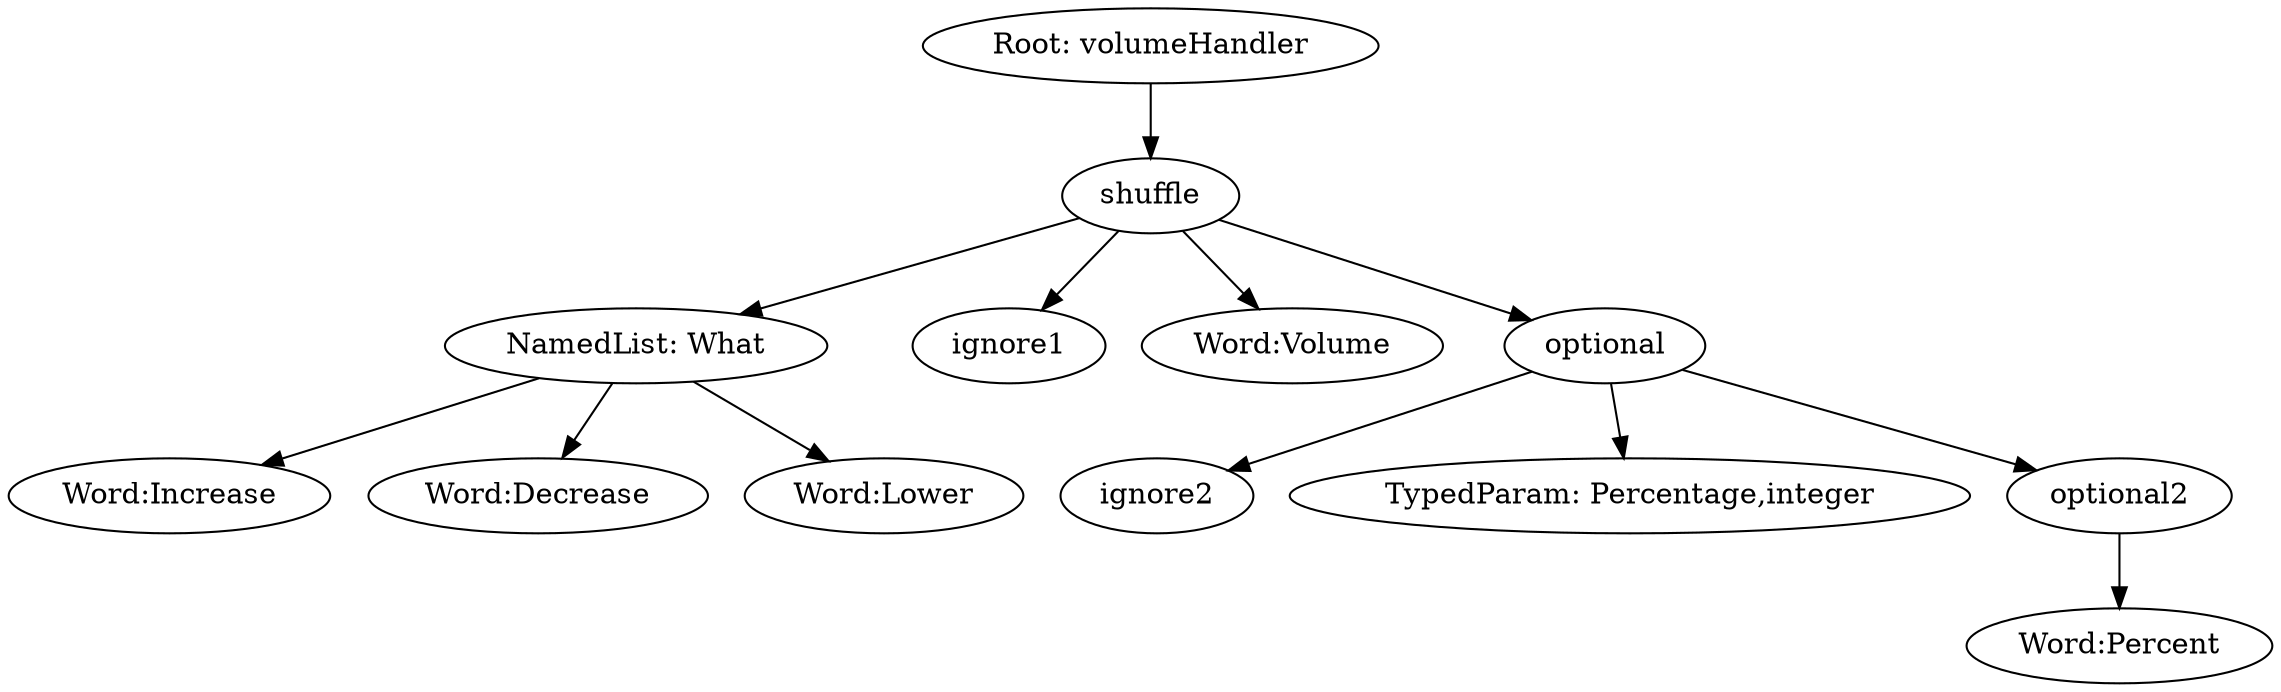 digraph{
	//volumeHandler: #([what:increase,decrease,lower] * volume ?( * {percentage:integer} ?percent));
	root[label="Root: volumeHandler"];
	root->shuffle;
	namedList[label="NamedList: What"];
	shuffle->namedList;
	wordIncrease[label="Word:Increase"];
	wordDecrease[label="Word:Decrease"];
	wordLower[label="Word:Lower"];
	namedList->wordIncrease;
	namedList->wordDecrease;
	namedList->wordLower;
	shuffle->ignore1;
	volume[label="Word:Volume"];
	shuffle->volume;
	shuffle->optional;
	optional->ignore2;
	param[label="TypedParam: Percentage,integer"];
	optional->param;
	optional->optional2;
	wordPercent[label="Word:Percent"];
	optional2->wordPercent;
}

